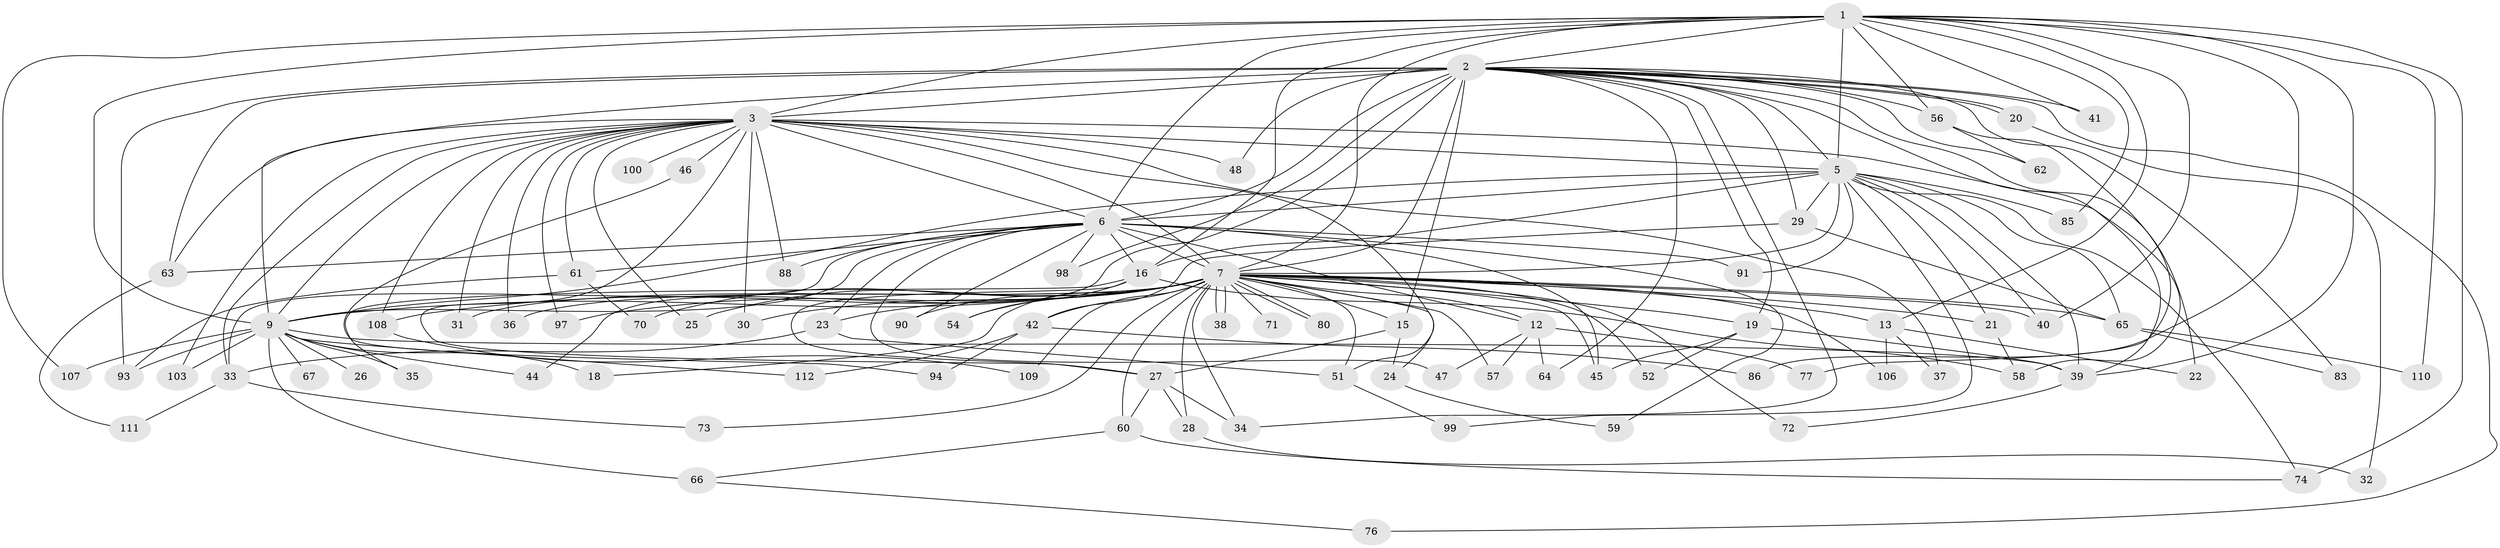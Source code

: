 // original degree distribution, {20: 0.026785714285714284, 19: 0.017857142857142856, 22: 0.008928571428571428, 21: 0.008928571428571428, 29: 0.017857142857142856, 18: 0.008928571428571428, 6: 0.03571428571428571, 3: 0.16964285714285715, 4: 0.09821428571428571, 7: 0.008928571428571428, 2: 0.5535714285714286, 5: 0.044642857142857144}
// Generated by graph-tools (version 1.1) at 2025/11/02/27/25 16:11:02]
// undirected, 84 vertices, 185 edges
graph export_dot {
graph [start="1"]
  node [color=gray90,style=filled];
  1 [super="+81"];
  2 [super="+8"];
  3 [super="+4"];
  5 [super="+50"];
  6 [super="+17"];
  7 [super="+10"];
  9 [super="+11"];
  12 [super="+14"];
  13 [super="+92"];
  15;
  16 [super="+75"];
  18;
  19;
  20;
  21;
  22;
  23 [super="+53"];
  24 [super="+43"];
  25;
  26;
  27;
  28;
  29 [super="+82"];
  30 [super="+68"];
  31;
  32;
  33 [super="+79"];
  34 [super="+96"];
  35;
  36 [super="+84"];
  37;
  38;
  39 [super="+55"];
  40 [super="+105"];
  41;
  42 [super="+49"];
  44;
  45 [super="+69"];
  46 [super="+78"];
  47;
  48;
  51;
  52;
  54;
  56;
  57;
  58 [super="+87"];
  59;
  60;
  61 [super="+104"];
  62;
  63 [super="+89"];
  64;
  65 [super="+101"];
  66 [super="+95"];
  67;
  70;
  71;
  72;
  73;
  74 [super="+102"];
  76;
  77;
  80;
  83;
  85;
  86;
  88;
  90;
  91;
  93;
  94;
  97;
  98;
  99;
  100;
  103;
  106;
  107;
  108;
  109;
  110;
  111;
  112;
  1 -- 2 [weight=2];
  1 -- 3 [weight=2];
  1 -- 5;
  1 -- 6;
  1 -- 7 [weight=2];
  1 -- 9;
  1 -- 13 [weight=2];
  1 -- 16;
  1 -- 41;
  1 -- 56;
  1 -- 74;
  1 -- 85;
  1 -- 86;
  1 -- 107;
  1 -- 110;
  1 -- 40;
  1 -- 39;
  2 -- 3 [weight=4];
  2 -- 5 [weight=2];
  2 -- 6 [weight=2];
  2 -- 7 [weight=4];
  2 -- 9 [weight=2];
  2 -- 15;
  2 -- 19;
  2 -- 20;
  2 -- 20;
  2 -- 22;
  2 -- 34;
  2 -- 62;
  2 -- 63;
  2 -- 64;
  2 -- 83;
  2 -- 93;
  2 -- 98;
  2 -- 41;
  2 -- 44;
  2 -- 76;
  2 -- 48;
  2 -- 56;
  2 -- 58;
  2 -- 29;
  3 -- 5 [weight=2];
  3 -- 6 [weight=2];
  3 -- 7 [weight=4];
  3 -- 9 [weight=2];
  3 -- 31;
  3 -- 33;
  3 -- 37;
  3 -- 46 [weight=3];
  3 -- 48;
  3 -- 100 [weight=2];
  3 -- 103;
  3 -- 39;
  3 -- 88;
  3 -- 25;
  3 -- 27;
  3 -- 30 [weight=2];
  3 -- 97;
  3 -- 36 [weight=2];
  3 -- 108;
  3 -- 51;
  3 -- 61;
  3 -- 63;
  5 -- 6;
  5 -- 7 [weight=2];
  5 -- 9;
  5 -- 16;
  5 -- 21;
  5 -- 40;
  5 -- 74;
  5 -- 85;
  5 -- 91;
  5 -- 99;
  5 -- 39;
  5 -- 65;
  5 -- 29;
  6 -- 7 [weight=2];
  6 -- 9;
  6 -- 12 [weight=2];
  6 -- 23;
  6 -- 45;
  6 -- 47;
  6 -- 59;
  6 -- 61;
  6 -- 88;
  6 -- 90;
  6 -- 91;
  6 -- 98;
  6 -- 16;
  6 -- 33;
  6 -- 63;
  7 -- 9 [weight=3];
  7 -- 18;
  7 -- 19;
  7 -- 23;
  7 -- 24 [weight=2];
  7 -- 28;
  7 -- 30;
  7 -- 36;
  7 -- 38;
  7 -- 38;
  7 -- 51;
  7 -- 52;
  7 -- 57;
  7 -- 65;
  7 -- 71 [weight=2];
  7 -- 72;
  7 -- 73;
  7 -- 80;
  7 -- 80;
  7 -- 108;
  7 -- 109;
  7 -- 70;
  7 -- 12;
  7 -- 13;
  7 -- 15;
  7 -- 21;
  7 -- 25;
  7 -- 90;
  7 -- 31;
  7 -- 97;
  7 -- 34;
  7 -- 40;
  7 -- 42 [weight=2];
  7 -- 106;
  7 -- 45;
  7 -- 54;
  7 -- 60;
  9 -- 18;
  9 -- 26 [weight=2];
  9 -- 35;
  9 -- 39;
  9 -- 44;
  9 -- 66 [weight=2];
  9 -- 67 [weight=2];
  9 -- 93;
  9 -- 103;
  9 -- 107;
  9 -- 112;
  12 -- 47;
  12 -- 57;
  12 -- 64;
  12 -- 77;
  13 -- 22;
  13 -- 37;
  13 -- 106;
  15 -- 27;
  15 -- 24;
  16 -- 35;
  16 -- 54;
  16 -- 58;
  16 -- 27;
  19 -- 39;
  19 -- 52;
  19 -- 45;
  20 -- 32;
  21 -- 58;
  23 -- 51;
  23 -- 33;
  24 -- 59;
  27 -- 28;
  27 -- 60;
  27 -- 34;
  28 -- 32;
  29 -- 42;
  29 -- 65;
  33 -- 73;
  33 -- 111;
  39 -- 72;
  42 -- 94;
  42 -- 112;
  42 -- 86;
  46 -- 94;
  51 -- 99;
  56 -- 62;
  56 -- 77;
  60 -- 66;
  60 -- 74;
  61 -- 70;
  61 -- 93;
  63 -- 111;
  65 -- 83;
  65 -- 110;
  66 -- 76;
  108 -- 109;
}
